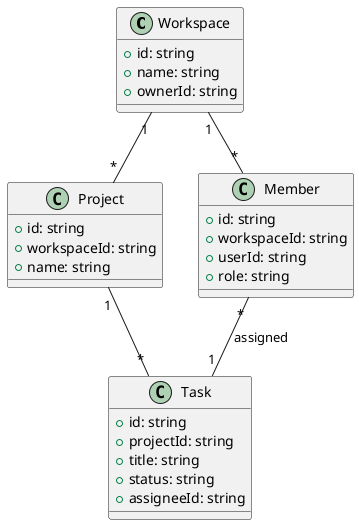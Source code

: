 @startuml
class Workspace {
  +id: string
  +name: string
  +ownerId: string
}
class Project {
  +id: string
  +workspaceId: string
  +name: string
}
class Task {
  +id: string
  +projectId: string
  +title: string
  +status: string
  +assigneeId: string
}
class Member {
  +id: string
  +workspaceId: string
  +userId: string
  +role: string
}

Workspace "1" -- "*" Project
Project "1" -- "*" Task
Workspace "1" -- "*" Member
Member "*" -- "1" Task : assigned
@enduml
